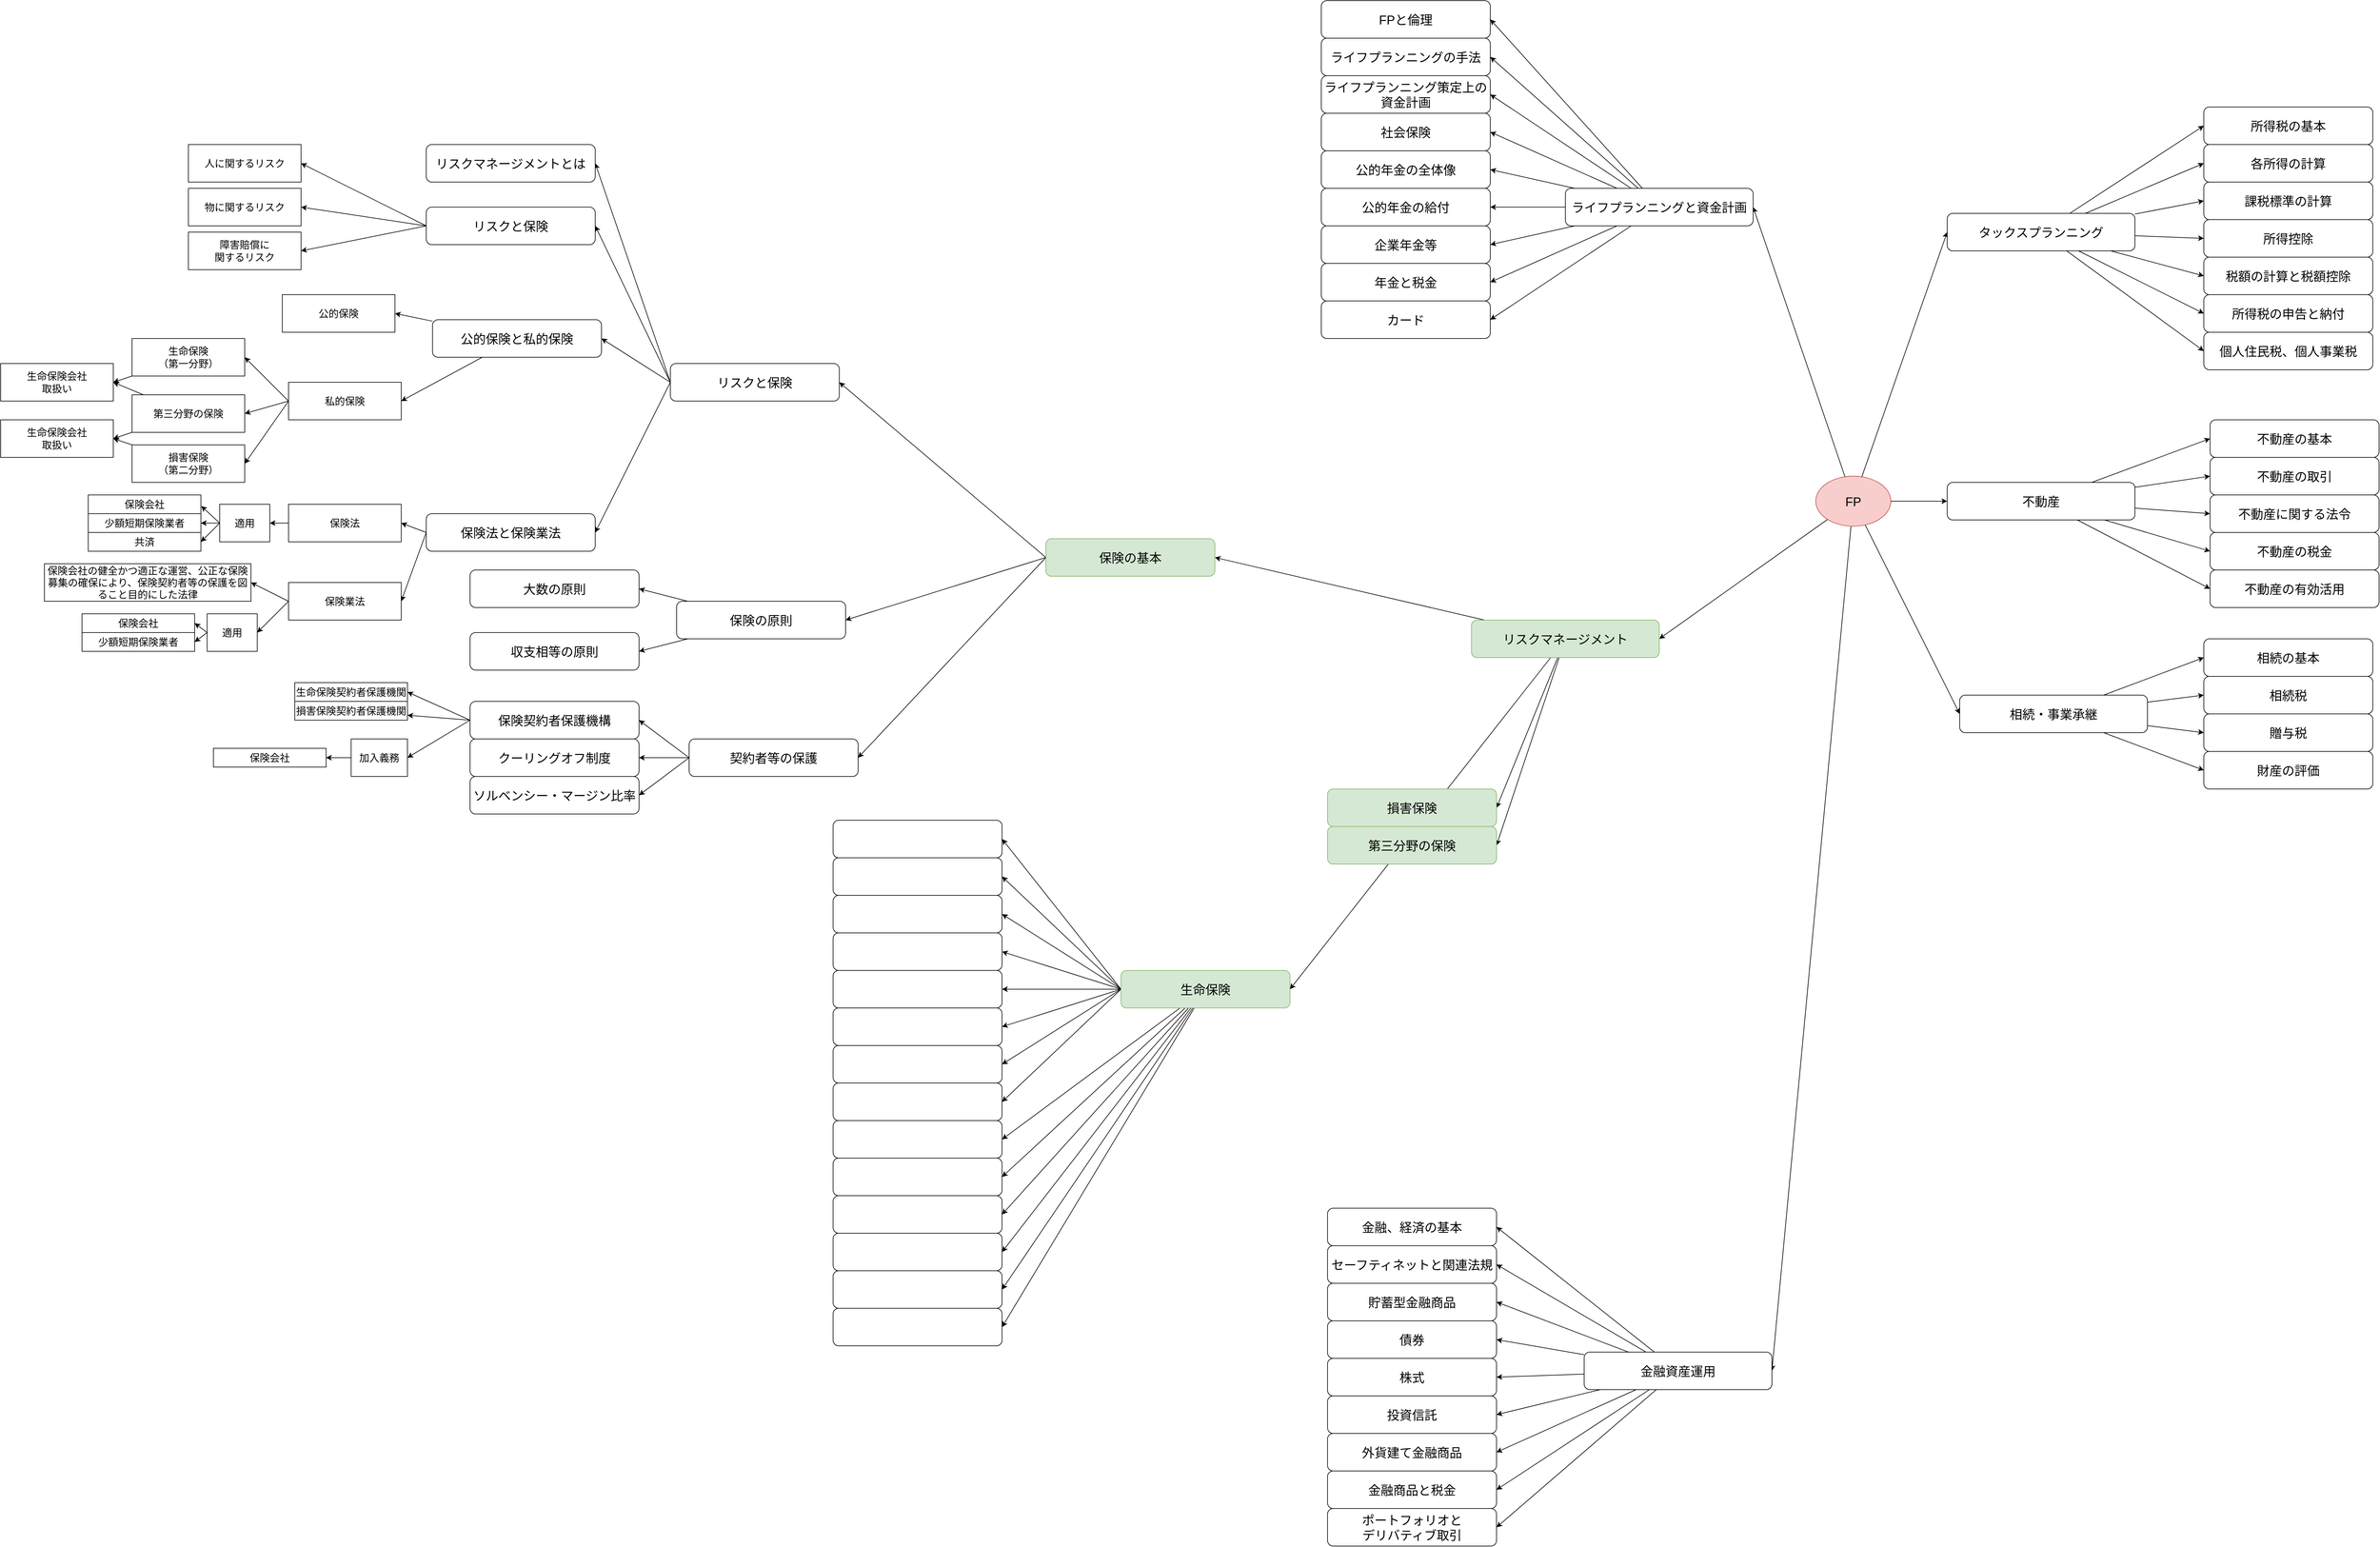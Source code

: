 <mxfile>
    <diagram id="eNZHm8zcVh7HhNKdk9Dx" name="ページ1">
        <mxGraphModel dx="4336" dy="2954" grid="1" gridSize="10" guides="1" tooltips="1" connect="1" arrows="1" fold="1" page="1" pageScale="1" pageWidth="1200" pageHeight="1920" math="0" shadow="0">
            <root>
                <mxCell id="0"/>
                <mxCell id="1" parent="0"/>
                <mxCell id="9" style="edgeStyle=none;html=1;entryX=1;entryY=0.5;entryDx=0;entryDy=0;fontSize=20;" parent="1" source="2" target="3" edge="1">
                    <mxGeometry relative="1" as="geometry"/>
                </mxCell>
                <mxCell id="10" style="edgeStyle=none;html=1;entryX=1;entryY=0.5;entryDx=0;entryDy=0;fontSize=20;" parent="1" source="2" target="4" edge="1">
                    <mxGeometry relative="1" as="geometry"/>
                </mxCell>
                <mxCell id="11" style="edgeStyle=none;html=1;entryX=1;entryY=0.5;entryDx=0;entryDy=0;fontSize=20;" parent="1" source="2" target="5" edge="1">
                    <mxGeometry relative="1" as="geometry"/>
                </mxCell>
                <mxCell id="12" style="edgeStyle=none;html=1;entryX=0;entryY=0.5;entryDx=0;entryDy=0;fontSize=20;" parent="1" source="2" target="8" edge="1">
                    <mxGeometry relative="1" as="geometry"/>
                </mxCell>
                <mxCell id="13" style="edgeStyle=none;html=1;entryX=0;entryY=0.5;entryDx=0;entryDy=0;fontSize=20;" parent="1" source="2" target="7" edge="1">
                    <mxGeometry relative="1" as="geometry"/>
                </mxCell>
                <mxCell id="14" style="edgeStyle=none;html=1;entryX=0;entryY=0.5;entryDx=0;entryDy=0;fontSize=20;" parent="1" source="2" target="6" edge="1">
                    <mxGeometry relative="1" as="geometry"/>
                </mxCell>
                <mxCell id="2" value="FP" style="ellipse;whiteSpace=wrap;html=1;fillColor=#f8cecc;strokeColor=#b85450;fontSize=20;" parent="1" vertex="1">
                    <mxGeometry x="540" y="310" width="120" height="80" as="geometry"/>
                </mxCell>
                <mxCell id="83" style="edgeStyle=none;html=1;entryX=1;entryY=0.5;entryDx=0;entryDy=0;fontSize=20;" parent="1" source="3" target="77" edge="1">
                    <mxGeometry relative="1" as="geometry"/>
                </mxCell>
                <mxCell id="84" style="edgeStyle=none;html=1;entryX=1;entryY=0.5;entryDx=0;entryDy=0;fontSize=20;" parent="1" source="3" target="76" edge="1">
                    <mxGeometry relative="1" as="geometry"/>
                </mxCell>
                <mxCell id="85" style="edgeStyle=none;html=1;entryX=1;entryY=0.5;entryDx=0;entryDy=0;fontSize=20;" parent="1" source="3" target="75" edge="1">
                    <mxGeometry relative="1" as="geometry"/>
                </mxCell>
                <mxCell id="86" style="edgeStyle=none;html=1;entryX=1;entryY=0.5;entryDx=0;entryDy=0;fontSize=20;" parent="1" source="3" target="74" edge="1">
                    <mxGeometry relative="1" as="geometry"/>
                </mxCell>
                <mxCell id="87" style="edgeStyle=none;html=1;entryX=1;entryY=0.5;entryDx=0;entryDy=0;fontSize=20;" parent="1" source="3" target="73" edge="1">
                    <mxGeometry relative="1" as="geometry"/>
                </mxCell>
                <mxCell id="88" style="edgeStyle=none;html=1;entryX=1;entryY=0.5;entryDx=0;entryDy=0;fontSize=20;" parent="1" source="3" target="71" edge="1">
                    <mxGeometry relative="1" as="geometry"/>
                </mxCell>
                <mxCell id="89" style="edgeStyle=none;html=1;entryX=1;entryY=0.5;entryDx=0;entryDy=0;fontSize=20;" parent="1" source="3" target="72" edge="1">
                    <mxGeometry relative="1" as="geometry"/>
                </mxCell>
                <mxCell id="90" style="edgeStyle=none;html=1;entryX=1;entryY=0.5;entryDx=0;entryDy=0;fontSize=20;" parent="1" source="3" target="78" edge="1">
                    <mxGeometry relative="1" as="geometry"/>
                </mxCell>
                <mxCell id="92" style="edgeStyle=none;html=1;entryX=1;entryY=0.5;entryDx=0;entryDy=0;fontSize=20;" parent="1" source="3" target="91" edge="1">
                    <mxGeometry relative="1" as="geometry"/>
                </mxCell>
                <mxCell id="3" value="ライフプランニングと資金計画" style="rounded=1;whiteSpace=wrap;html=1;fontSize=20;" parent="1" vertex="1">
                    <mxGeometry x="140" y="-150" width="300" height="60" as="geometry"/>
                </mxCell>
                <mxCell id="79" style="edgeStyle=none;html=1;entryX=1;entryY=0.5;entryDx=0;entryDy=0;fontSize=20;" parent="1" source="4" target="70" edge="1">
                    <mxGeometry relative="1" as="geometry"/>
                </mxCell>
                <mxCell id="80" style="edgeStyle=none;html=1;entryX=1;entryY=0.5;entryDx=0;entryDy=0;fontSize=20;" parent="1" source="4" target="67" edge="1">
                    <mxGeometry relative="1" as="geometry"/>
                </mxCell>
                <mxCell id="81" style="edgeStyle=none;html=1;entryX=1;entryY=0.5;entryDx=0;entryDy=0;fontSize=20;" parent="1" source="4" target="68" edge="1">
                    <mxGeometry relative="1" as="geometry"/>
                </mxCell>
                <mxCell id="82" style="edgeStyle=none;html=1;entryX=1;entryY=0.5;entryDx=0;entryDy=0;fontSize=20;" parent="1" source="4" target="69" edge="1">
                    <mxGeometry relative="1" as="geometry"/>
                </mxCell>
                <mxCell id="4" value="リスクマネージメント" style="rounded=1;whiteSpace=wrap;html=1;fontSize=20;fillColor=#d5e8d4;strokeColor=#82b366;" parent="1" vertex="1">
                    <mxGeometry x="-10" y="540" width="300" height="60" as="geometry"/>
                </mxCell>
                <mxCell id="58" style="edgeStyle=none;html=1;entryX=1;entryY=0.5;entryDx=0;entryDy=0;fontSize=20;" parent="1" source="5" target="49" edge="1">
                    <mxGeometry relative="1" as="geometry"/>
                </mxCell>
                <mxCell id="59" style="edgeStyle=none;html=1;entryX=1;entryY=0.5;entryDx=0;entryDy=0;fontSize=20;" parent="1" source="5" target="50" edge="1">
                    <mxGeometry relative="1" as="geometry"/>
                </mxCell>
                <mxCell id="60" style="edgeStyle=none;html=1;entryX=1;entryY=0.5;entryDx=0;entryDy=0;fontSize=20;" parent="1" source="5" target="51" edge="1">
                    <mxGeometry relative="1" as="geometry"/>
                </mxCell>
                <mxCell id="61" style="edgeStyle=none;html=1;entryX=1;entryY=0.5;entryDx=0;entryDy=0;fontSize=20;" parent="1" source="5" target="52" edge="1">
                    <mxGeometry relative="1" as="geometry"/>
                </mxCell>
                <mxCell id="62" style="edgeStyle=none;html=1;entryX=1;entryY=0.5;entryDx=0;entryDy=0;fontSize=20;" parent="1" source="5" target="53" edge="1">
                    <mxGeometry relative="1" as="geometry"/>
                </mxCell>
                <mxCell id="63" style="edgeStyle=none;html=1;entryX=1;entryY=0.5;entryDx=0;entryDy=0;fontSize=20;" parent="1" source="5" target="54" edge="1">
                    <mxGeometry relative="1" as="geometry"/>
                </mxCell>
                <mxCell id="64" style="edgeStyle=none;html=1;entryX=1;entryY=0.5;entryDx=0;entryDy=0;fontSize=20;" parent="1" source="5" target="55" edge="1">
                    <mxGeometry relative="1" as="geometry"/>
                </mxCell>
                <mxCell id="65" style="edgeStyle=none;html=1;entryX=1;entryY=0.5;entryDx=0;entryDy=0;fontSize=20;" parent="1" source="5" target="56" edge="1">
                    <mxGeometry relative="1" as="geometry"/>
                </mxCell>
                <mxCell id="66" style="edgeStyle=none;html=1;entryX=1;entryY=0.5;entryDx=0;entryDy=0;fontSize=20;" parent="1" source="5" target="57" edge="1">
                    <mxGeometry relative="1" as="geometry"/>
                </mxCell>
                <mxCell id="5" value="金融資産運用" style="rounded=1;whiteSpace=wrap;html=1;fontSize=20;" parent="1" vertex="1">
                    <mxGeometry x="170" y="1710" width="300" height="60" as="geometry"/>
                </mxCell>
                <mxCell id="41" style="edgeStyle=none;html=1;entryX=0;entryY=0.5;entryDx=0;entryDy=0;fontSize=20;" parent="1" source="6" target="34" edge="1">
                    <mxGeometry relative="1" as="geometry"/>
                </mxCell>
                <mxCell id="42" style="edgeStyle=none;html=1;entryX=0;entryY=0.5;entryDx=0;entryDy=0;fontSize=20;" parent="1" source="6" target="35" edge="1">
                    <mxGeometry relative="1" as="geometry"/>
                </mxCell>
                <mxCell id="43" style="edgeStyle=none;html=1;entryX=0;entryY=0.5;entryDx=0;entryDy=0;fontSize=20;" parent="1" source="6" target="36" edge="1">
                    <mxGeometry relative="1" as="geometry"/>
                </mxCell>
                <mxCell id="44" style="edgeStyle=none;html=1;entryX=0;entryY=0.5;entryDx=0;entryDy=0;fontSize=20;" parent="1" source="6" target="37" edge="1">
                    <mxGeometry relative="1" as="geometry"/>
                </mxCell>
                <mxCell id="45" style="edgeStyle=none;html=1;entryX=0;entryY=0.5;entryDx=0;entryDy=0;fontSize=20;" parent="1" source="6" target="38" edge="1">
                    <mxGeometry relative="1" as="geometry"/>
                </mxCell>
                <mxCell id="46" style="edgeStyle=none;html=1;entryX=0;entryY=0.5;entryDx=0;entryDy=0;fontSize=20;" parent="1" source="6" target="39" edge="1">
                    <mxGeometry relative="1" as="geometry"/>
                </mxCell>
                <mxCell id="47" style="edgeStyle=none;html=1;entryX=0;entryY=0.5;entryDx=0;entryDy=0;fontSize=20;" parent="1" source="6" target="40" edge="1">
                    <mxGeometry relative="1" as="geometry"/>
                </mxCell>
                <mxCell id="6" value="タックスプランニング" style="rounded=1;whiteSpace=wrap;html=1;fontSize=20;" parent="1" vertex="1">
                    <mxGeometry x="750" y="-110" width="300" height="60" as="geometry"/>
                </mxCell>
                <mxCell id="20" style="edgeStyle=none;html=1;entryX=0;entryY=0.5;entryDx=0;entryDy=0;fontSize=20;" parent="1" source="7" target="15" edge="1">
                    <mxGeometry relative="1" as="geometry"/>
                </mxCell>
                <mxCell id="21" style="edgeStyle=none;html=1;entryX=0;entryY=0.5;entryDx=0;entryDy=0;fontSize=20;" parent="1" source="7" target="16" edge="1">
                    <mxGeometry relative="1" as="geometry"/>
                </mxCell>
                <mxCell id="22" style="edgeStyle=none;html=1;entryX=0;entryY=0.5;entryDx=0;entryDy=0;fontSize=20;" parent="1" source="7" target="17" edge="1">
                    <mxGeometry relative="1" as="geometry"/>
                </mxCell>
                <mxCell id="23" style="edgeStyle=none;html=1;entryX=0;entryY=0.5;entryDx=0;entryDy=0;fontSize=20;" parent="1" source="7" target="18" edge="1">
                    <mxGeometry relative="1" as="geometry"/>
                </mxCell>
                <mxCell id="24" style="edgeStyle=none;html=1;entryX=0;entryY=0.5;entryDx=0;entryDy=0;fontSize=20;" parent="1" source="7" target="19" edge="1">
                    <mxGeometry relative="1" as="geometry"/>
                </mxCell>
                <mxCell id="7" value="不動産" style="rounded=1;whiteSpace=wrap;html=1;fontSize=20;" parent="1" vertex="1">
                    <mxGeometry x="750" y="320" width="300" height="60" as="geometry"/>
                </mxCell>
                <mxCell id="29" style="edgeStyle=none;html=1;entryX=0;entryY=0.5;entryDx=0;entryDy=0;fontSize=20;" parent="1" source="8" target="25" edge="1">
                    <mxGeometry relative="1" as="geometry"/>
                </mxCell>
                <mxCell id="30" style="edgeStyle=none;html=1;entryX=0;entryY=0.5;entryDx=0;entryDy=0;fontSize=20;" parent="1" source="8" target="26" edge="1">
                    <mxGeometry relative="1" as="geometry"/>
                </mxCell>
                <mxCell id="31" style="edgeStyle=none;html=1;entryX=0;entryY=0.5;entryDx=0;entryDy=0;fontSize=20;" parent="1" source="8" target="27" edge="1">
                    <mxGeometry relative="1" as="geometry"/>
                </mxCell>
                <mxCell id="32" style="edgeStyle=none;html=1;entryX=0;entryY=0.5;entryDx=0;entryDy=0;fontSize=20;" parent="1" source="8" target="28" edge="1">
                    <mxGeometry relative="1" as="geometry"/>
                </mxCell>
                <mxCell id="8" value="相続・事業承継" style="rounded=1;whiteSpace=wrap;html=1;fontSize=20;" parent="1" vertex="1">
                    <mxGeometry x="770" y="660" width="300" height="60" as="geometry"/>
                </mxCell>
                <mxCell id="15" value="不動産の基本" style="rounded=1;whiteSpace=wrap;html=1;fontSize=20;" parent="1" vertex="1">
                    <mxGeometry x="1170" y="220" width="270" height="60" as="geometry"/>
                </mxCell>
                <mxCell id="16" value="不動産の取引" style="rounded=1;whiteSpace=wrap;html=1;fontSize=20;" parent="1" vertex="1">
                    <mxGeometry x="1170" y="280" width="270" height="60" as="geometry"/>
                </mxCell>
                <mxCell id="17" value="不動産に関する法令" style="rounded=1;whiteSpace=wrap;html=1;fontSize=20;" parent="1" vertex="1">
                    <mxGeometry x="1170" y="340" width="270" height="60" as="geometry"/>
                </mxCell>
                <mxCell id="18" value="不動産の税金" style="rounded=1;whiteSpace=wrap;html=1;fontSize=20;" parent="1" vertex="1">
                    <mxGeometry x="1170" y="400" width="270" height="60" as="geometry"/>
                </mxCell>
                <mxCell id="19" value="不動産の有効活用" style="rounded=1;whiteSpace=wrap;html=1;fontSize=20;" parent="1" vertex="1">
                    <mxGeometry x="1170" y="460" width="270" height="60" as="geometry"/>
                </mxCell>
                <mxCell id="25" value="相続の基本" style="rounded=1;whiteSpace=wrap;html=1;fontSize=20;" parent="1" vertex="1">
                    <mxGeometry x="1160" y="570" width="270" height="60" as="geometry"/>
                </mxCell>
                <mxCell id="26" value="相続税" style="rounded=1;whiteSpace=wrap;html=1;fontSize=20;" parent="1" vertex="1">
                    <mxGeometry x="1160" y="630" width="270" height="60" as="geometry"/>
                </mxCell>
                <mxCell id="27" value="贈与税" style="rounded=1;whiteSpace=wrap;html=1;fontSize=20;" parent="1" vertex="1">
                    <mxGeometry x="1160" y="690" width="270" height="60" as="geometry"/>
                </mxCell>
                <mxCell id="28" value="財産の評価" style="rounded=1;whiteSpace=wrap;html=1;fontSize=20;" parent="1" vertex="1">
                    <mxGeometry x="1160" y="750" width="270" height="60" as="geometry"/>
                </mxCell>
                <mxCell id="34" value="所得税の基本" style="rounded=1;whiteSpace=wrap;html=1;fontSize=20;" parent="1" vertex="1">
                    <mxGeometry x="1160" y="-280" width="270" height="60" as="geometry"/>
                </mxCell>
                <mxCell id="35" value="各所得の計算" style="rounded=1;whiteSpace=wrap;html=1;fontSize=20;" parent="1" vertex="1">
                    <mxGeometry x="1160" y="-220" width="270" height="60" as="geometry"/>
                </mxCell>
                <mxCell id="36" value="課税標準の計算" style="rounded=1;whiteSpace=wrap;html=1;fontSize=20;" parent="1" vertex="1">
                    <mxGeometry x="1160" y="-160" width="270" height="60" as="geometry"/>
                </mxCell>
                <mxCell id="37" value="所得控除" style="rounded=1;whiteSpace=wrap;html=1;fontSize=20;" parent="1" vertex="1">
                    <mxGeometry x="1160" y="-100" width="270" height="60" as="geometry"/>
                </mxCell>
                <mxCell id="38" value="税額の計算と税額控除" style="rounded=1;whiteSpace=wrap;html=1;fontSize=20;" parent="1" vertex="1">
                    <mxGeometry x="1160" y="-40" width="270" height="60" as="geometry"/>
                </mxCell>
                <mxCell id="39" value="所得税の申告と納付" style="rounded=1;whiteSpace=wrap;html=1;fontSize=20;" parent="1" vertex="1">
                    <mxGeometry x="1160" y="20" width="270" height="60" as="geometry"/>
                </mxCell>
                <mxCell id="40" value="個人住民税、個人事業税" style="rounded=1;whiteSpace=wrap;html=1;fontSize=20;" parent="1" vertex="1">
                    <mxGeometry x="1160" y="80" width="270" height="60" as="geometry"/>
                </mxCell>
                <mxCell id="49" value="金融、経済の基本" style="rounded=1;whiteSpace=wrap;html=1;fontSize=20;" parent="1" vertex="1">
                    <mxGeometry x="-240" y="1480" width="270" height="60" as="geometry"/>
                </mxCell>
                <mxCell id="50" value="セーフティネットと関連法規" style="rounded=1;whiteSpace=wrap;html=1;fontSize=20;" parent="1" vertex="1">
                    <mxGeometry x="-240" y="1540" width="270" height="60" as="geometry"/>
                </mxCell>
                <mxCell id="51" value="貯蓄型金融商品" style="rounded=1;whiteSpace=wrap;html=1;fontSize=20;" parent="1" vertex="1">
                    <mxGeometry x="-240" y="1600" width="270" height="60" as="geometry"/>
                </mxCell>
                <mxCell id="52" value="債券" style="rounded=1;whiteSpace=wrap;html=1;fontSize=20;" parent="1" vertex="1">
                    <mxGeometry x="-240" y="1660" width="270" height="60" as="geometry"/>
                </mxCell>
                <mxCell id="53" value="株式" style="rounded=1;whiteSpace=wrap;html=1;fontSize=20;" parent="1" vertex="1">
                    <mxGeometry x="-240" y="1720" width="270" height="60" as="geometry"/>
                </mxCell>
                <mxCell id="54" value="投資信託" style="rounded=1;whiteSpace=wrap;html=1;fontSize=20;" parent="1" vertex="1">
                    <mxGeometry x="-240" y="1780" width="270" height="60" as="geometry"/>
                </mxCell>
                <mxCell id="55" value="外貨建て金融商品" style="rounded=1;whiteSpace=wrap;html=1;fontSize=20;" parent="1" vertex="1">
                    <mxGeometry x="-240" y="1840" width="270" height="60" as="geometry"/>
                </mxCell>
                <mxCell id="56" value="金融商品と税金" style="rounded=1;whiteSpace=wrap;html=1;fontSize=20;" parent="1" vertex="1">
                    <mxGeometry x="-240" y="1900" width="270" height="60" as="geometry"/>
                </mxCell>
                <mxCell id="57" value="ポートフォリオと&lt;br&gt;デリバティブ取引" style="rounded=1;whiteSpace=wrap;html=1;fontSize=20;" parent="1" vertex="1">
                    <mxGeometry x="-240" y="1960" width="270" height="60" as="geometry"/>
                </mxCell>
                <mxCell id="177" style="edgeStyle=none;html=1;entryX=1;entryY=0.5;entryDx=0;entryDy=0;fontSize=16;exitX=0;exitY=0.5;exitDx=0;exitDy=0;" edge="1" parent="1" source="67" target="176">
                    <mxGeometry relative="1" as="geometry"/>
                </mxCell>
                <mxCell id="186" style="edgeStyle=none;html=1;entryX=1;entryY=0.5;entryDx=0;entryDy=0;fontSize=16;exitX=0;exitY=0.5;exitDx=0;exitDy=0;" edge="1" parent="1" source="67" target="178">
                    <mxGeometry relative="1" as="geometry"/>
                </mxCell>
                <mxCell id="187" style="edgeStyle=none;html=1;entryX=1;entryY=0.5;entryDx=0;entryDy=0;fontSize=16;exitX=0;exitY=0.5;exitDx=0;exitDy=0;" edge="1" parent="1" source="67" target="179">
                    <mxGeometry relative="1" as="geometry"/>
                </mxCell>
                <mxCell id="188" style="edgeStyle=none;html=1;entryX=1;entryY=0.5;entryDx=0;entryDy=0;fontSize=16;exitX=0;exitY=0.5;exitDx=0;exitDy=0;" edge="1" parent="1" source="67" target="180">
                    <mxGeometry relative="1" as="geometry"/>
                </mxCell>
                <mxCell id="189" style="edgeStyle=none;html=1;entryX=1;entryY=0.5;entryDx=0;entryDy=0;fontSize=16;exitX=0;exitY=0.5;exitDx=0;exitDy=0;" edge="1" parent="1" source="67" target="181">
                    <mxGeometry relative="1" as="geometry"/>
                </mxCell>
                <mxCell id="195" style="edgeStyle=none;html=1;entryX=1;entryY=0.5;entryDx=0;entryDy=0;fontSize=16;exitX=0;exitY=0.5;exitDx=0;exitDy=0;" edge="1" parent="1" source="67" target="182">
                    <mxGeometry relative="1" as="geometry"/>
                </mxCell>
                <mxCell id="196" style="edgeStyle=none;html=1;entryX=1;entryY=0.5;entryDx=0;entryDy=0;fontSize=16;exitX=0;exitY=0.5;exitDx=0;exitDy=0;" edge="1" parent="1" source="67" target="183">
                    <mxGeometry relative="1" as="geometry"/>
                </mxCell>
                <mxCell id="197" style="edgeStyle=none;html=1;entryX=1;entryY=0.5;entryDx=0;entryDy=0;fontSize=16;exitX=0;exitY=0.5;exitDx=0;exitDy=0;" edge="1" parent="1" source="67" target="184">
                    <mxGeometry relative="1" as="geometry"/>
                </mxCell>
                <mxCell id="198" style="edgeStyle=none;html=1;entryX=1;entryY=0.5;entryDx=0;entryDy=0;fontSize=16;" edge="1" parent="1" source="67" target="185">
                    <mxGeometry relative="1" as="geometry"/>
                </mxCell>
                <mxCell id="199" style="edgeStyle=none;html=1;entryX=1;entryY=0.5;entryDx=0;entryDy=0;fontSize=16;" edge="1" parent="1" source="67" target="190">
                    <mxGeometry relative="1" as="geometry"/>
                </mxCell>
                <mxCell id="200" style="edgeStyle=none;html=1;entryX=1;entryY=0.5;entryDx=0;entryDy=0;fontSize=16;" edge="1" parent="1" source="67" target="191">
                    <mxGeometry relative="1" as="geometry"/>
                </mxCell>
                <mxCell id="201" style="edgeStyle=none;html=1;entryX=1;entryY=0.5;entryDx=0;entryDy=0;fontSize=16;" edge="1" parent="1" source="67" target="192">
                    <mxGeometry relative="1" as="geometry"/>
                </mxCell>
                <mxCell id="202" style="edgeStyle=none;html=1;entryX=1;entryY=0.5;entryDx=0;entryDy=0;fontSize=16;" edge="1" parent="1" source="67" target="193">
                    <mxGeometry relative="1" as="geometry"/>
                </mxCell>
                <mxCell id="203" style="edgeStyle=none;html=1;entryX=1;entryY=0.5;entryDx=0;entryDy=0;fontSize=16;" edge="1" parent="1" source="67" target="194">
                    <mxGeometry relative="1" as="geometry"/>
                </mxCell>
                <mxCell id="67" value="生命保険" style="rounded=1;whiteSpace=wrap;html=1;fontSize=20;fillColor=#d5e8d4;strokeColor=#82b366;" parent="1" vertex="1">
                    <mxGeometry x="-570" y="1100" width="270" height="60" as="geometry"/>
                </mxCell>
                <mxCell id="68" value="損害保険" style="rounded=1;whiteSpace=wrap;html=1;fontSize=20;fillColor=#d5e8d4;strokeColor=#82b366;" parent="1" vertex="1">
                    <mxGeometry x="-240" y="810" width="270" height="60" as="geometry"/>
                </mxCell>
                <mxCell id="69" value="第三分野の保険" style="rounded=1;whiteSpace=wrap;html=1;fontSize=20;fillColor=#d5e8d4;strokeColor=#82b366;" parent="1" vertex="1">
                    <mxGeometry x="-240" y="870" width="270" height="60" as="geometry"/>
                </mxCell>
                <mxCell id="95" style="edgeStyle=none;html=1;entryX=1;entryY=0.5;entryDx=0;entryDy=0;fontSize=20;exitX=0;exitY=0.5;exitDx=0;exitDy=0;" parent="1" source="96" target="94" edge="1">
                    <mxGeometry relative="1" as="geometry">
                        <mxPoint x="-934.286" y="-160" as="sourcePoint"/>
                    </mxGeometry>
                </mxCell>
                <mxCell id="97" style="edgeStyle=none;html=1;fontSize=20;entryX=1;entryY=0.5;entryDx=0;entryDy=0;exitX=0;exitY=0.5;exitDx=0;exitDy=0;" parent="1" source="70" target="96" edge="1">
                    <mxGeometry relative="1" as="geometry">
                        <mxPoint x="-790" y="127.297" as="sourcePoint"/>
                    </mxGeometry>
                </mxCell>
                <mxCell id="99" style="edgeStyle=none;html=1;entryX=1;entryY=0.5;entryDx=0;entryDy=0;fontSize=20;exitX=0;exitY=0.5;exitDx=0;exitDy=0;" parent="1" source="96" target="98" edge="1">
                    <mxGeometry relative="1" as="geometry"/>
                </mxCell>
                <mxCell id="125" style="edgeStyle=none;html=1;entryX=1;entryY=0.5;entryDx=0;entryDy=0;fontSize=20;exitX=0;exitY=0.5;exitDx=0;exitDy=0;" parent="1" source="96" target="124" edge="1">
                    <mxGeometry relative="1" as="geometry"/>
                </mxCell>
                <mxCell id="136" style="edgeStyle=none;html=1;entryX=1;entryY=0.5;entryDx=0;entryDy=0;fontSize=16;exitX=0;exitY=0.5;exitDx=0;exitDy=0;" edge="1" parent="1" source="70" target="134">
                    <mxGeometry relative="1" as="geometry"/>
                </mxCell>
                <mxCell id="137" style="edgeStyle=none;html=1;entryX=1;entryY=0.5;entryDx=0;entryDy=0;fontSize=16;exitX=0;exitY=0.5;exitDx=0;exitDy=0;" edge="1" parent="1" source="70" target="135">
                    <mxGeometry relative="1" as="geometry"/>
                </mxCell>
                <mxCell id="70" value="保険の基本" style="rounded=1;whiteSpace=wrap;html=1;fontSize=20;fillColor=#d5e8d4;strokeColor=#82b366;" parent="1" vertex="1">
                    <mxGeometry x="-690" y="410" width="270" height="60" as="geometry"/>
                </mxCell>
                <mxCell id="71" value="公的年金の給付" style="rounded=1;whiteSpace=wrap;html=1;fontSize=20;" parent="1" vertex="1">
                    <mxGeometry x="-250" y="-150" width="270" height="60" as="geometry"/>
                </mxCell>
                <mxCell id="72" value="企業年金等" style="rounded=1;whiteSpace=wrap;html=1;fontSize=20;" parent="1" vertex="1">
                    <mxGeometry x="-250" y="-90" width="270" height="60" as="geometry"/>
                </mxCell>
                <mxCell id="73" value="公的年金の全体像" style="rounded=1;whiteSpace=wrap;html=1;fontSize=20;" parent="1" vertex="1">
                    <mxGeometry x="-250" y="-210" width="270" height="60" as="geometry"/>
                </mxCell>
                <mxCell id="74" value="社会保険" style="rounded=1;whiteSpace=wrap;html=1;fontSize=20;" parent="1" vertex="1">
                    <mxGeometry x="-250" y="-270" width="270" height="60" as="geometry"/>
                </mxCell>
                <mxCell id="75" value="ライフプランニング策定上の資金計画" style="rounded=1;whiteSpace=wrap;html=1;fontSize=20;" parent="1" vertex="1">
                    <mxGeometry x="-250" y="-330" width="270" height="60" as="geometry"/>
                </mxCell>
                <mxCell id="76" value="ライフプランニングの手法" style="rounded=1;whiteSpace=wrap;html=1;fontSize=20;" parent="1" vertex="1">
                    <mxGeometry x="-250" y="-390" width="270" height="60" as="geometry"/>
                </mxCell>
                <mxCell id="77" value="FPと倫理" style="rounded=1;whiteSpace=wrap;html=1;fontSize=20;" parent="1" vertex="1">
                    <mxGeometry x="-250" y="-450" width="270" height="60" as="geometry"/>
                </mxCell>
                <mxCell id="78" value="年金と税金" style="rounded=1;whiteSpace=wrap;html=1;fontSize=20;" parent="1" vertex="1">
                    <mxGeometry x="-250" y="-30" width="270" height="60" as="geometry"/>
                </mxCell>
                <mxCell id="91" value="カード" style="rounded=1;whiteSpace=wrap;html=1;fontSize=20;" parent="1" vertex="1">
                    <mxGeometry x="-250" y="30" width="270" height="60" as="geometry"/>
                </mxCell>
                <mxCell id="93" value="人に関するリスク" style="rounded=0;whiteSpace=wrap;html=1;fontSize=16;" parent="1" vertex="1">
                    <mxGeometry x="-2060" y="-220" width="180" height="60" as="geometry"/>
                </mxCell>
                <mxCell id="94" value="リスクマネージメントとは" style="rounded=1;whiteSpace=wrap;html=1;fontSize=20;" parent="1" vertex="1">
                    <mxGeometry x="-1680" y="-220" width="270" height="60" as="geometry"/>
                </mxCell>
                <mxCell id="101" style="edgeStyle=none;html=1;entryX=1;entryY=0.5;entryDx=0;entryDy=0;fontSize=20;exitX=0;exitY=0.5;exitDx=0;exitDy=0;" parent="1" source="138" target="93" edge="1">
                    <mxGeometry relative="1" as="geometry"/>
                </mxCell>
                <mxCell id="103" style="edgeStyle=none;html=1;entryX=1;entryY=0.5;entryDx=0;entryDy=0;fontSize=20;exitX=0;exitY=0.5;exitDx=0;exitDy=0;" parent="1" source="138" target="102" edge="1">
                    <mxGeometry relative="1" as="geometry"/>
                </mxCell>
                <mxCell id="105" style="edgeStyle=none;html=1;entryX=1;entryY=0.5;entryDx=0;entryDy=0;fontSize=20;exitX=0;exitY=0.5;exitDx=0;exitDy=0;" parent="1" source="138" target="104" edge="1">
                    <mxGeometry relative="1" as="geometry"/>
                </mxCell>
                <mxCell id="139" style="edgeStyle=none;html=1;entryX=1;entryY=0.5;entryDx=0;entryDy=0;fontSize=16;exitX=0;exitY=0.5;exitDx=0;exitDy=0;" edge="1" parent="1" source="96" target="138">
                    <mxGeometry relative="1" as="geometry"/>
                </mxCell>
                <mxCell id="96" value="リスクと保険" style="rounded=1;whiteSpace=wrap;html=1;fontSize=20;" parent="1" vertex="1">
                    <mxGeometry x="-1290" y="130" width="270" height="60" as="geometry"/>
                </mxCell>
                <mxCell id="109" style="edgeStyle=none;html=1;entryX=1;entryY=0.5;entryDx=0;entryDy=0;fontSize=20;" parent="1" source="98" target="107" edge="1">
                    <mxGeometry relative="1" as="geometry"/>
                </mxCell>
                <mxCell id="111" style="edgeStyle=none;html=1;entryX=1;entryY=0.5;entryDx=0;entryDy=0;fontSize=20;" parent="1" source="98" target="110" edge="1">
                    <mxGeometry relative="1" as="geometry"/>
                </mxCell>
                <mxCell id="98" value="公的保険と私的保険" style="rounded=1;whiteSpace=wrap;html=1;fontSize=20;" parent="1" vertex="1">
                    <mxGeometry x="-1670" y="60" width="270" height="60" as="geometry"/>
                </mxCell>
                <mxCell id="102" value="物に関するリスク" style="rounded=0;whiteSpace=wrap;html=1;fontSize=16;" parent="1" vertex="1">
                    <mxGeometry x="-2060" y="-150" width="180" height="60" as="geometry"/>
                </mxCell>
                <mxCell id="104" value="障害賠償に&lt;br style=&quot;font-size: 16px;&quot;&gt;関するリスク" style="rounded=0;whiteSpace=wrap;html=1;fontSize=16;" parent="1" vertex="1">
                    <mxGeometry x="-2060" y="-80" width="180" height="60" as="geometry"/>
                </mxCell>
                <mxCell id="107" value="公的保険" style="rounded=0;whiteSpace=wrap;html=1;fontSize=16;" parent="1" vertex="1">
                    <mxGeometry x="-1910" y="20" width="180" height="60" as="geometry"/>
                </mxCell>
                <mxCell id="113" style="edgeStyle=none;html=1;entryX=1;entryY=0.5;entryDx=0;entryDy=0;fontSize=20;exitX=0;exitY=0.5;exitDx=0;exitDy=0;" parent="1" source="110" target="112" edge="1">
                    <mxGeometry relative="1" as="geometry"/>
                </mxCell>
                <mxCell id="115" style="edgeStyle=none;html=1;entryX=1;entryY=0.5;entryDx=0;entryDy=0;fontSize=20;exitX=0;exitY=0.5;exitDx=0;exitDy=0;" parent="1" source="110" target="114" edge="1">
                    <mxGeometry relative="1" as="geometry"/>
                </mxCell>
                <mxCell id="117" style="edgeStyle=none;html=1;entryX=1;entryY=0.5;entryDx=0;entryDy=0;fontSize=20;exitX=0;exitY=0.5;exitDx=0;exitDy=0;" parent="1" source="110" target="116" edge="1">
                    <mxGeometry relative="1" as="geometry"/>
                </mxCell>
                <mxCell id="110" value="私的保険" style="rounded=0;whiteSpace=wrap;html=1;fontSize=16;" parent="1" vertex="1">
                    <mxGeometry x="-1900" y="160" width="180" height="60" as="geometry"/>
                </mxCell>
                <mxCell id="119" style="edgeStyle=none;html=1;entryX=1;entryY=0.5;entryDx=0;entryDy=0;fontSize=20;" parent="1" source="112" target="118" edge="1">
                    <mxGeometry relative="1" as="geometry"/>
                </mxCell>
                <mxCell id="112" value="生命保険&lt;br style=&quot;font-size: 16px;&quot;&gt;（第一分野）" style="rounded=0;whiteSpace=wrap;html=1;fontSize=16;" parent="1" vertex="1">
                    <mxGeometry x="-2150" y="90" width="180" height="60" as="geometry"/>
                </mxCell>
                <mxCell id="123" style="edgeStyle=none;html=1;entryX=1;entryY=0.5;entryDx=0;entryDy=0;fontSize=20;" parent="1" source="114" target="121" edge="1">
                    <mxGeometry relative="1" as="geometry"/>
                </mxCell>
                <mxCell id="114" value="損害保険&lt;br style=&quot;font-size: 16px;&quot;&gt;（第二分野）" style="rounded=0;whiteSpace=wrap;html=1;fontSize=16;" parent="1" vertex="1">
                    <mxGeometry x="-2150" y="260" width="180" height="60" as="geometry"/>
                </mxCell>
                <mxCell id="120" style="edgeStyle=none;html=1;entryX=1;entryY=0.5;entryDx=0;entryDy=0;fontSize=20;" parent="1" source="116" target="118" edge="1">
                    <mxGeometry relative="1" as="geometry"/>
                </mxCell>
                <mxCell id="122" style="edgeStyle=none;html=1;entryX=1;entryY=0.5;entryDx=0;entryDy=0;fontSize=20;" parent="1" source="116" target="121" edge="1">
                    <mxGeometry relative="1" as="geometry"/>
                </mxCell>
                <mxCell id="116" value="第三分野の保険" style="rounded=0;whiteSpace=wrap;html=1;fontSize=16;" parent="1" vertex="1">
                    <mxGeometry x="-2150" y="180" width="180" height="60" as="geometry"/>
                </mxCell>
                <mxCell id="118" value="生命保険会社&lt;br style=&quot;font-size: 16px;&quot;&gt;取扱い" style="rounded=0;whiteSpace=wrap;html=1;fontSize=16;" parent="1" vertex="1">
                    <mxGeometry x="-2360" y="130" width="180" height="60" as="geometry"/>
                </mxCell>
                <mxCell id="121" value="生命保険会社&lt;br style=&quot;font-size: 16px;&quot;&gt;取扱い" style="rounded=0;whiteSpace=wrap;html=1;fontSize=16;" parent="1" vertex="1">
                    <mxGeometry x="-2360" y="220" width="180" height="60" as="geometry"/>
                </mxCell>
                <mxCell id="127" style="edgeStyle=none;html=1;entryX=1;entryY=0.5;entryDx=0;entryDy=0;fontSize=20;exitX=0;exitY=0.5;exitDx=0;exitDy=0;" parent="1" source="124" target="126" edge="1">
                    <mxGeometry relative="1" as="geometry"/>
                </mxCell>
                <mxCell id="129" style="edgeStyle=none;html=1;entryX=1;entryY=0.5;entryDx=0;entryDy=0;fontSize=20;exitX=0;exitY=0.5;exitDx=0;exitDy=0;" parent="1" source="124" target="128" edge="1">
                    <mxGeometry relative="1" as="geometry"/>
                </mxCell>
                <mxCell id="124" value="保険法と保険業法" style="rounded=1;whiteSpace=wrap;html=1;fontSize=20;" parent="1" vertex="1">
                    <mxGeometry x="-1680" y="370" width="270" height="60" as="geometry"/>
                </mxCell>
                <mxCell id="131" style="edgeStyle=none;html=1;fontSize=20;entryX=1.003;entryY=0.594;entryDx=0;entryDy=0;entryPerimeter=0;exitX=0;exitY=0.5;exitDx=0;exitDy=0;" parent="1" source="167" target="130" edge="1">
                    <mxGeometry relative="1" as="geometry"/>
                </mxCell>
                <mxCell id="160" style="edgeStyle=none;html=1;entryX=1;entryY=0.5;entryDx=0;entryDy=0;fontSize=16;exitX=0;exitY=0.5;exitDx=0;exitDy=0;" edge="1" parent="1" source="167" target="157">
                    <mxGeometry relative="1" as="geometry"/>
                </mxCell>
                <mxCell id="162" style="edgeStyle=none;html=1;entryX=1;entryY=0.5;entryDx=0;entryDy=0;fontSize=16;exitX=0;exitY=0.5;exitDx=0;exitDy=0;" edge="1" parent="1" source="167" target="161">
                    <mxGeometry relative="1" as="geometry"/>
                </mxCell>
                <mxCell id="168" style="edgeStyle=none;html=1;entryX=1;entryY=0.5;entryDx=0;entryDy=0;fontSize=16;" edge="1" parent="1" source="126" target="167">
                    <mxGeometry relative="1" as="geometry"/>
                </mxCell>
                <mxCell id="126" value="保険法" style="rounded=0;whiteSpace=wrap;html=1;fontSize=16;" parent="1" vertex="1">
                    <mxGeometry x="-1900" y="355" width="180" height="60" as="geometry"/>
                </mxCell>
                <mxCell id="133" style="edgeStyle=none;html=1;fontSize=16;exitX=0;exitY=0.5;exitDx=0;exitDy=0;entryX=1;entryY=0.5;entryDx=0;entryDy=0;" parent="1" source="128" target="132" edge="1">
                    <mxGeometry relative="1" as="geometry"/>
                </mxCell>
                <mxCell id="165" style="edgeStyle=none;html=1;entryX=1;entryY=0.5;entryDx=0;entryDy=0;fontSize=16;exitX=0;exitY=0.5;exitDx=0;exitDy=0;startArrow=none;" edge="1" parent="1" source="169" target="163">
                    <mxGeometry relative="1" as="geometry"/>
                </mxCell>
                <mxCell id="166" style="edgeStyle=none;html=1;entryX=1;entryY=0.5;entryDx=0;entryDy=0;fontSize=16;exitX=0;exitY=0.5;exitDx=0;exitDy=0;" edge="1" parent="1" source="169" target="164">
                    <mxGeometry relative="1" as="geometry"/>
                </mxCell>
                <mxCell id="171" style="edgeStyle=none;html=1;entryX=1;entryY=0.5;entryDx=0;entryDy=0;fontSize=16;exitX=0;exitY=0.5;exitDx=0;exitDy=0;" edge="1" parent="1" source="128" target="169">
                    <mxGeometry relative="1" as="geometry"/>
                </mxCell>
                <mxCell id="128" value="保険業法" style="rounded=0;whiteSpace=wrap;html=1;fontSize=16;" parent="1" vertex="1">
                    <mxGeometry x="-1900" y="480" width="180" height="60" as="geometry"/>
                </mxCell>
                <mxCell id="130" value="保険会社" style="rounded=0;whiteSpace=wrap;html=1;fontSize=16;" parent="1" vertex="1">
                    <mxGeometry x="-2220" y="340" width="180" height="30" as="geometry"/>
                </mxCell>
                <mxCell id="132" value="保険会社の健全かつ適正な運営、公正な保険募集の確保により、保険契約者等の保護を図ること目的にした法律" style="rounded=0;whiteSpace=wrap;html=1;fontSize=16;" parent="1" vertex="1">
                    <mxGeometry x="-2290" y="450" width="330" height="60" as="geometry"/>
                </mxCell>
                <mxCell id="141" style="edgeStyle=none;html=1;entryX=1;entryY=0.5;entryDx=0;entryDy=0;fontSize=16;" edge="1" parent="1" source="134" target="140">
                    <mxGeometry relative="1" as="geometry"/>
                </mxCell>
                <mxCell id="143" style="edgeStyle=none;html=1;entryX=1;entryY=0.5;entryDx=0;entryDy=0;fontSize=16;" edge="1" parent="1" source="134" target="142">
                    <mxGeometry relative="1" as="geometry"/>
                </mxCell>
                <mxCell id="134" value="保険の原則" style="rounded=1;whiteSpace=wrap;html=1;fontSize=20;" vertex="1" parent="1">
                    <mxGeometry x="-1280" y="510" width="270" height="60" as="geometry"/>
                </mxCell>
                <mxCell id="145" style="edgeStyle=none;html=1;entryX=1;entryY=0.5;entryDx=0;entryDy=0;fontSize=16;exitX=0;exitY=0.5;exitDx=0;exitDy=0;" edge="1" parent="1" source="135" target="144">
                    <mxGeometry relative="1" as="geometry"/>
                </mxCell>
                <mxCell id="147" style="edgeStyle=none;html=1;entryX=1;entryY=0.5;entryDx=0;entryDy=0;fontSize=16;exitX=0;exitY=0.5;exitDx=0;exitDy=0;" edge="1" parent="1" source="135" target="146">
                    <mxGeometry relative="1" as="geometry"/>
                </mxCell>
                <mxCell id="149" style="edgeStyle=none;html=1;entryX=1;entryY=0.5;entryDx=0;entryDy=0;fontSize=16;exitX=0;exitY=0.5;exitDx=0;exitDy=0;" edge="1" parent="1" source="135" target="148">
                    <mxGeometry relative="1" as="geometry"/>
                </mxCell>
                <mxCell id="135" value="契約者等の保護" style="rounded=1;whiteSpace=wrap;html=1;fontSize=20;" vertex="1" parent="1">
                    <mxGeometry x="-1260" y="730" width="270" height="60" as="geometry"/>
                </mxCell>
                <mxCell id="138" value="リスクと保険" style="rounded=1;whiteSpace=wrap;html=1;fontSize=20;" vertex="1" parent="1">
                    <mxGeometry x="-1680" y="-120" width="270" height="60" as="geometry"/>
                </mxCell>
                <mxCell id="140" value="大数の原則" style="rounded=1;whiteSpace=wrap;html=1;fontSize=20;" vertex="1" parent="1">
                    <mxGeometry x="-1610" y="460" width="270" height="60" as="geometry"/>
                </mxCell>
                <mxCell id="142" value="収支相等の原則" style="rounded=1;whiteSpace=wrap;html=1;fontSize=20;" vertex="1" parent="1">
                    <mxGeometry x="-1610" y="560" width="270" height="60" as="geometry"/>
                </mxCell>
                <mxCell id="154" style="edgeStyle=none;html=1;entryX=1;entryY=0.5;entryDx=0;entryDy=0;fontSize=16;exitX=0;exitY=0.5;exitDx=0;exitDy=0;" edge="1" parent="1" source="144" target="153">
                    <mxGeometry relative="1" as="geometry"/>
                </mxCell>
                <mxCell id="156" style="edgeStyle=none;html=1;fontSize=16;exitX=0;exitY=0.5;exitDx=0;exitDy=0;" edge="1" parent="1" source="144" target="155">
                    <mxGeometry relative="1" as="geometry"/>
                </mxCell>
                <mxCell id="173" style="edgeStyle=none;html=1;entryX=1;entryY=0.5;entryDx=0;entryDy=0;fontSize=16;exitX=0;exitY=0.5;exitDx=0;exitDy=0;" edge="1" parent="1" source="144" target="172">
                    <mxGeometry relative="1" as="geometry"/>
                </mxCell>
                <mxCell id="144" value="保険契約者保護機構" style="rounded=1;whiteSpace=wrap;html=1;fontSize=20;" vertex="1" parent="1">
                    <mxGeometry x="-1610" y="670" width="270" height="60" as="geometry"/>
                </mxCell>
                <mxCell id="146" value="クーリングオフ制度" style="rounded=1;whiteSpace=wrap;html=1;fontSize=20;" vertex="1" parent="1">
                    <mxGeometry x="-1610" y="730" width="270" height="60" as="geometry"/>
                </mxCell>
                <mxCell id="148" value="ソルベンシー・マージン比率" style="rounded=1;whiteSpace=wrap;html=1;fontSize=20;" vertex="1" parent="1">
                    <mxGeometry x="-1610" y="790" width="270" height="60" as="geometry"/>
                </mxCell>
                <mxCell id="153" value="生命保険契約者保護機関" style="rounded=0;whiteSpace=wrap;html=1;fontSize=16;" vertex="1" parent="1">
                    <mxGeometry x="-1890" y="640" width="180" height="30" as="geometry"/>
                </mxCell>
                <mxCell id="155" value="損害保険契約者保護機関" style="rounded=0;whiteSpace=wrap;html=1;fontSize=16;" vertex="1" parent="1">
                    <mxGeometry x="-1890" y="670" width="180" height="30" as="geometry"/>
                </mxCell>
                <mxCell id="157" value="少額短期保険業者" style="rounded=0;whiteSpace=wrap;html=1;fontSize=16;" vertex="1" parent="1">
                    <mxGeometry x="-2220" y="370" width="180" height="30" as="geometry"/>
                </mxCell>
                <mxCell id="161" value="共済" style="rounded=0;whiteSpace=wrap;html=1;fontSize=16;" vertex="1" parent="1">
                    <mxGeometry x="-2220" y="400" width="180" height="30" as="geometry"/>
                </mxCell>
                <mxCell id="163" value="保険会社" style="rounded=0;whiteSpace=wrap;html=1;fontSize=16;" vertex="1" parent="1">
                    <mxGeometry x="-2230" y="530" width="180" height="30" as="geometry"/>
                </mxCell>
                <mxCell id="164" value="少額短期保険業者" style="rounded=0;whiteSpace=wrap;html=1;fontSize=16;" vertex="1" parent="1">
                    <mxGeometry x="-2230" y="560" width="180" height="30" as="geometry"/>
                </mxCell>
                <mxCell id="167" value="適用" style="rounded=0;whiteSpace=wrap;html=1;fontSize=16;" vertex="1" parent="1">
                    <mxGeometry x="-2010" y="355" width="80" height="60" as="geometry"/>
                </mxCell>
                <mxCell id="169" value="適用" style="rounded=0;whiteSpace=wrap;html=1;fontSize=16;" vertex="1" parent="1">
                    <mxGeometry x="-2030" y="530" width="80" height="60" as="geometry"/>
                </mxCell>
                <mxCell id="175" style="edgeStyle=none;html=1;fontSize=16;" edge="1" parent="1" source="172" target="174">
                    <mxGeometry relative="1" as="geometry"/>
                </mxCell>
                <mxCell id="172" value="加入義務" style="rounded=0;whiteSpace=wrap;html=1;fontSize=16;" vertex="1" parent="1">
                    <mxGeometry x="-1800" y="730" width="90" height="60" as="geometry"/>
                </mxCell>
                <mxCell id="174" value="保険会社" style="rounded=0;whiteSpace=wrap;html=1;fontSize=16;" vertex="1" parent="1">
                    <mxGeometry x="-2020" y="745" width="180" height="30" as="geometry"/>
                </mxCell>
                <mxCell id="176" value="" style="rounded=1;whiteSpace=wrap;html=1;fontSize=20;" vertex="1" parent="1">
                    <mxGeometry x="-1030" y="860" width="270" height="60" as="geometry"/>
                </mxCell>
                <mxCell id="178" value="" style="rounded=1;whiteSpace=wrap;html=1;fontSize=20;" vertex="1" parent="1">
                    <mxGeometry x="-1030" y="920" width="270" height="60" as="geometry"/>
                </mxCell>
                <mxCell id="179" value="" style="rounded=1;whiteSpace=wrap;html=1;fontSize=20;" vertex="1" parent="1">
                    <mxGeometry x="-1030" y="980" width="270" height="60" as="geometry"/>
                </mxCell>
                <mxCell id="180" value="" style="rounded=1;whiteSpace=wrap;html=1;fontSize=20;" vertex="1" parent="1">
                    <mxGeometry x="-1030" y="1040" width="270" height="60" as="geometry"/>
                </mxCell>
                <mxCell id="181" value="" style="rounded=1;whiteSpace=wrap;html=1;fontSize=20;" vertex="1" parent="1">
                    <mxGeometry x="-1030" y="1100" width="270" height="60" as="geometry"/>
                </mxCell>
                <mxCell id="182" value="" style="rounded=1;whiteSpace=wrap;html=1;fontSize=20;" vertex="1" parent="1">
                    <mxGeometry x="-1030" y="1160" width="270" height="60" as="geometry"/>
                </mxCell>
                <mxCell id="183" value="" style="rounded=1;whiteSpace=wrap;html=1;fontSize=20;" vertex="1" parent="1">
                    <mxGeometry x="-1030" y="1220" width="270" height="60" as="geometry"/>
                </mxCell>
                <mxCell id="184" value="" style="rounded=1;whiteSpace=wrap;html=1;fontSize=20;" vertex="1" parent="1">
                    <mxGeometry x="-1030" y="1280" width="270" height="60" as="geometry"/>
                </mxCell>
                <mxCell id="185" value="" style="rounded=1;whiteSpace=wrap;html=1;fontSize=20;" vertex="1" parent="1">
                    <mxGeometry x="-1030" y="1340" width="270" height="60" as="geometry"/>
                </mxCell>
                <mxCell id="190" value="" style="rounded=1;whiteSpace=wrap;html=1;fontSize=20;" vertex="1" parent="1">
                    <mxGeometry x="-1030" y="1400" width="270" height="60" as="geometry"/>
                </mxCell>
                <mxCell id="191" value="" style="rounded=1;whiteSpace=wrap;html=1;fontSize=20;" vertex="1" parent="1">
                    <mxGeometry x="-1030" y="1460" width="270" height="60" as="geometry"/>
                </mxCell>
                <mxCell id="192" value="" style="rounded=1;whiteSpace=wrap;html=1;fontSize=20;" vertex="1" parent="1">
                    <mxGeometry x="-1030" y="1520" width="270" height="60" as="geometry"/>
                </mxCell>
                <mxCell id="193" value="" style="rounded=1;whiteSpace=wrap;html=1;fontSize=20;" vertex="1" parent="1">
                    <mxGeometry x="-1030" y="1580" width="270" height="60" as="geometry"/>
                </mxCell>
                <mxCell id="194" value="" style="rounded=1;whiteSpace=wrap;html=1;fontSize=20;" vertex="1" parent="1">
                    <mxGeometry x="-1030" y="1640" width="270" height="60" as="geometry"/>
                </mxCell>
            </root>
        </mxGraphModel>
    </diagram>
</mxfile>
